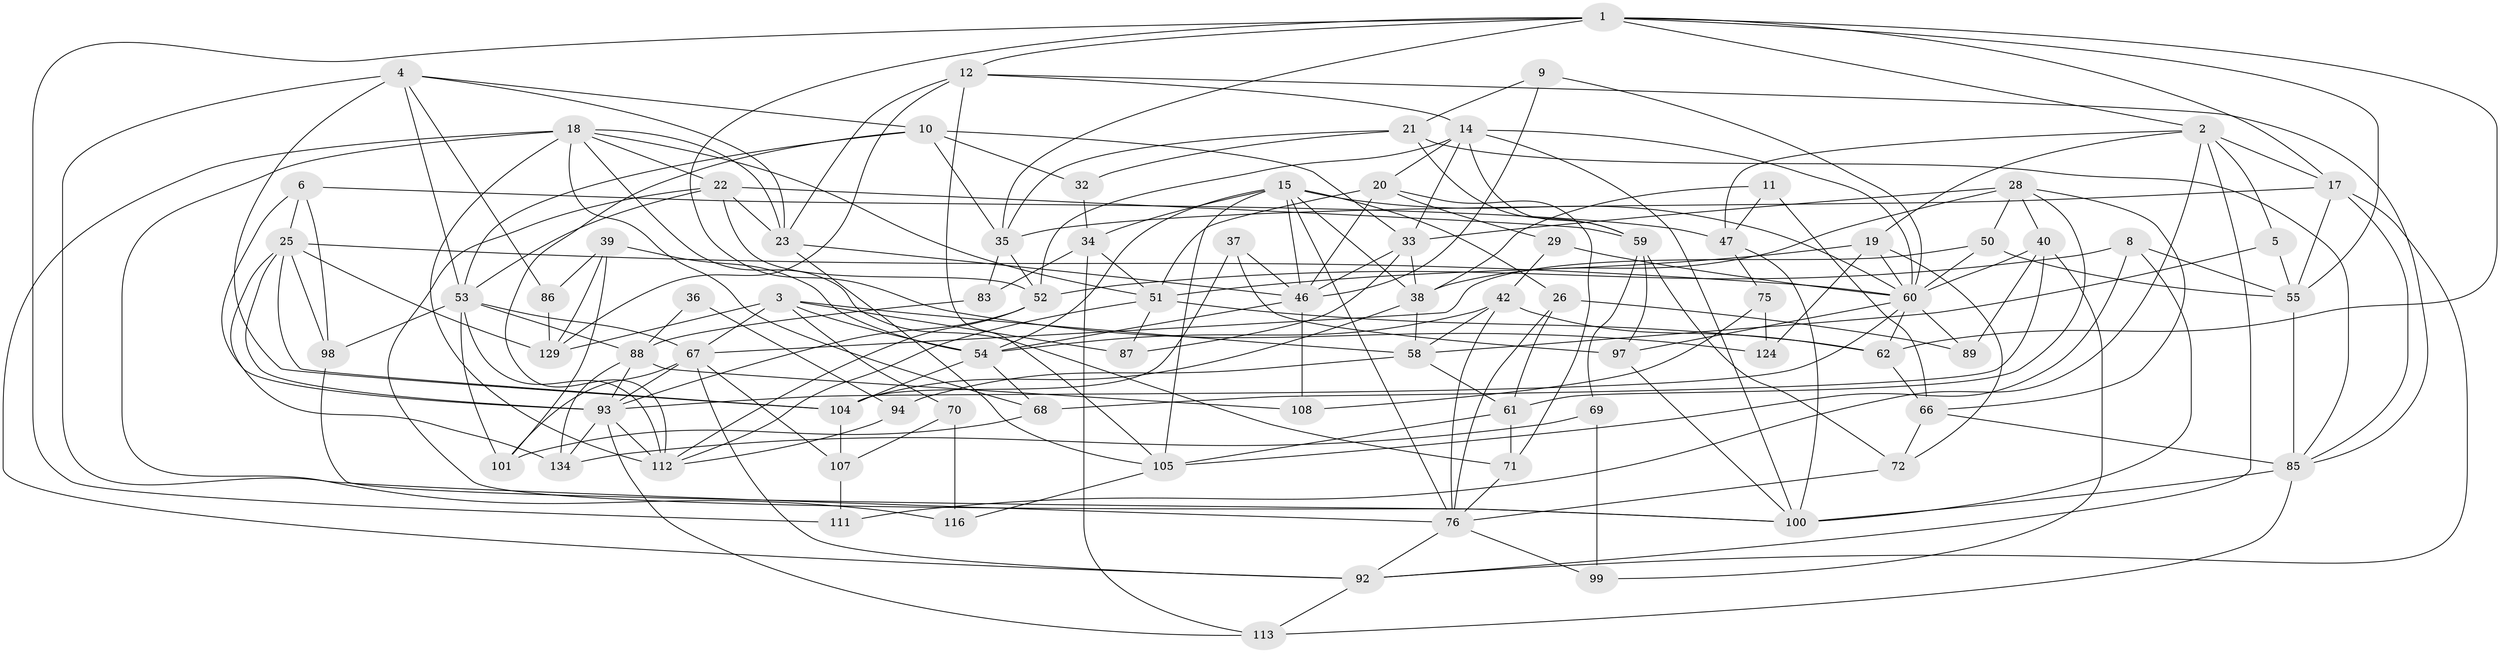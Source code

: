 // Generated by graph-tools (version 1.1) at 2025/52/02/27/25 19:52:04]
// undirected, 81 vertices, 208 edges
graph export_dot {
graph [start="1"]
  node [color=gray90,style=filled];
  1 [super="+82"];
  2 [super="+13"];
  3 [super="+127"];
  4 [super="+130"];
  5 [super="+49"];
  6 [super="+7"];
  8;
  9 [super="+24"];
  10 [super="+16"];
  11;
  12 [super="+31"];
  14 [super="+90"];
  15 [super="+27"];
  17 [super="+133"];
  18 [super="+41"];
  19 [super="+56"];
  20 [super="+43"];
  21 [super="+106"];
  22 [super="+77"];
  23 [super="+30"];
  25 [super="+79"];
  26 [super="+119"];
  28 [super="+132"];
  29;
  32;
  33 [super="+45"];
  34 [super="+80"];
  35 [super="+103"];
  36;
  37 [super="+57"];
  38 [super="+44"];
  39;
  40 [super="+73"];
  42 [super="+110"];
  46 [super="+48"];
  47 [super="+118"];
  50;
  51 [super="+114"];
  52 [super="+63"];
  53 [super="+74"];
  54 [super="+95"];
  55 [super="+64"];
  58;
  59;
  60 [super="+96"];
  61 [super="+84"];
  62 [super="+65"];
  66 [super="+102"];
  67 [super="+126"];
  68;
  69 [super="+117"];
  70;
  71;
  72 [super="+81"];
  75;
  76 [super="+78"];
  83;
  85 [super="+121"];
  86 [super="+123"];
  87;
  88 [super="+91"];
  89;
  92 [super="+109"];
  93 [super="+128"];
  94;
  97;
  98;
  99;
  100 [super="+125"];
  101 [super="+131"];
  104 [super="+122"];
  105 [super="+115"];
  107;
  108;
  111;
  112 [super="+120"];
  113;
  116;
  124;
  129;
  134;
  1 -- 124;
  1 -- 17;
  1 -- 111;
  1 -- 2;
  1 -- 12;
  1 -- 55;
  1 -- 35;
  1 -- 62;
  2 -- 92;
  2 -- 19;
  2 -- 5;
  2 -- 47;
  2 -- 111;
  2 -- 17;
  3 -- 54;
  3 -- 129;
  3 -- 70;
  3 -- 87;
  3 -- 58;
  3 -- 67;
  4 -- 10;
  4 -- 53;
  4 -- 23;
  4 -- 104;
  4 -- 76;
  4 -- 86;
  5 -- 58;
  5 -- 55;
  6 -- 98;
  6 -- 47;
  6 -- 25;
  6 -- 93;
  8 -- 100 [weight=2];
  8 -- 55;
  8 -- 105;
  8 -- 52;
  9 -- 46;
  9 -- 21;
  9 -- 60;
  10 -- 33;
  10 -- 32;
  10 -- 112;
  10 -- 35;
  10 -- 53;
  11 -- 38;
  11 -- 47;
  11 -- 66;
  12 -- 14;
  12 -- 23;
  12 -- 85;
  12 -- 129;
  12 -- 105;
  14 -- 60;
  14 -- 33;
  14 -- 20;
  14 -- 100;
  14 -- 59;
  14 -- 52;
  15 -- 46;
  15 -- 60;
  15 -- 38;
  15 -- 105;
  15 -- 34;
  15 -- 54;
  15 -- 26;
  15 -- 76;
  17 -- 85;
  17 -- 35;
  17 -- 92;
  17 -- 55;
  18 -- 116;
  18 -- 112;
  18 -- 51;
  18 -- 68;
  18 -- 22;
  18 -- 71;
  18 -- 92;
  18 -- 23;
  19 -- 124;
  19 -- 60;
  19 -- 72;
  19 -- 51;
  20 -- 51;
  20 -- 71;
  20 -- 46;
  20 -- 29;
  21 -- 32;
  21 -- 59;
  21 -- 85;
  21 -- 35;
  22 -- 52;
  22 -- 100;
  22 -- 53;
  22 -- 59;
  22 -- 23;
  23 -- 46;
  23 -- 105;
  25 -- 98;
  25 -- 129;
  25 -- 134;
  25 -- 104;
  25 -- 60;
  25 -- 93;
  26 -- 89;
  26 -- 61;
  26 -- 76;
  28 -- 61;
  28 -- 40;
  28 -- 50;
  28 -- 38;
  28 -- 33;
  28 -- 66;
  29 -- 60;
  29 -- 42;
  32 -- 34;
  33 -- 38;
  33 -- 87;
  33 -- 46;
  34 -- 83;
  34 -- 113;
  34 -- 51 [weight=2];
  35 -- 83;
  35 -- 52;
  36 -- 88;
  36 -- 94;
  37 -- 104;
  37 -- 97;
  37 -- 46;
  38 -- 58;
  38 -- 104;
  39 -- 129;
  39 -- 86;
  39 -- 101;
  39 -- 54;
  40 -- 89;
  40 -- 60;
  40 -- 99;
  40 -- 68;
  42 -- 76;
  42 -- 58;
  42 -- 54;
  42 -- 62;
  46 -- 108;
  46 -- 54;
  47 -- 75;
  47 -- 100;
  50 -- 67;
  50 -- 55;
  50 -- 60;
  51 -- 87;
  51 -- 112;
  51 -- 62;
  52 -- 112;
  52 -- 93;
  53 -- 88;
  53 -- 101;
  53 -- 112;
  53 -- 98;
  53 -- 67;
  54 -- 68 [weight=2];
  54 -- 104;
  55 -- 85;
  58 -- 61;
  58 -- 94;
  59 -- 97;
  59 -- 69;
  59 -- 72;
  60 -- 97;
  60 -- 89;
  60 -- 62;
  60 -- 93;
  61 -- 105;
  61 -- 71;
  62 -- 66;
  66 -- 72;
  66 -- 85;
  67 -- 107;
  67 -- 101;
  67 -- 93 [weight=2];
  67 -- 92;
  68 -- 101;
  69 -- 134;
  69 -- 99;
  70 -- 107;
  70 -- 116;
  71 -- 76;
  72 -- 76;
  75 -- 108;
  75 -- 124;
  76 -- 99;
  76 -- 92;
  83 -- 88;
  85 -- 113;
  85 -- 100;
  86 -- 129;
  88 -- 134 [weight=2];
  88 -- 108;
  88 -- 93;
  92 -- 113;
  93 -- 113;
  93 -- 134;
  93 -- 112;
  94 -- 112;
  97 -- 100;
  98 -- 100;
  104 -- 107;
  105 -- 116;
  107 -- 111;
}
